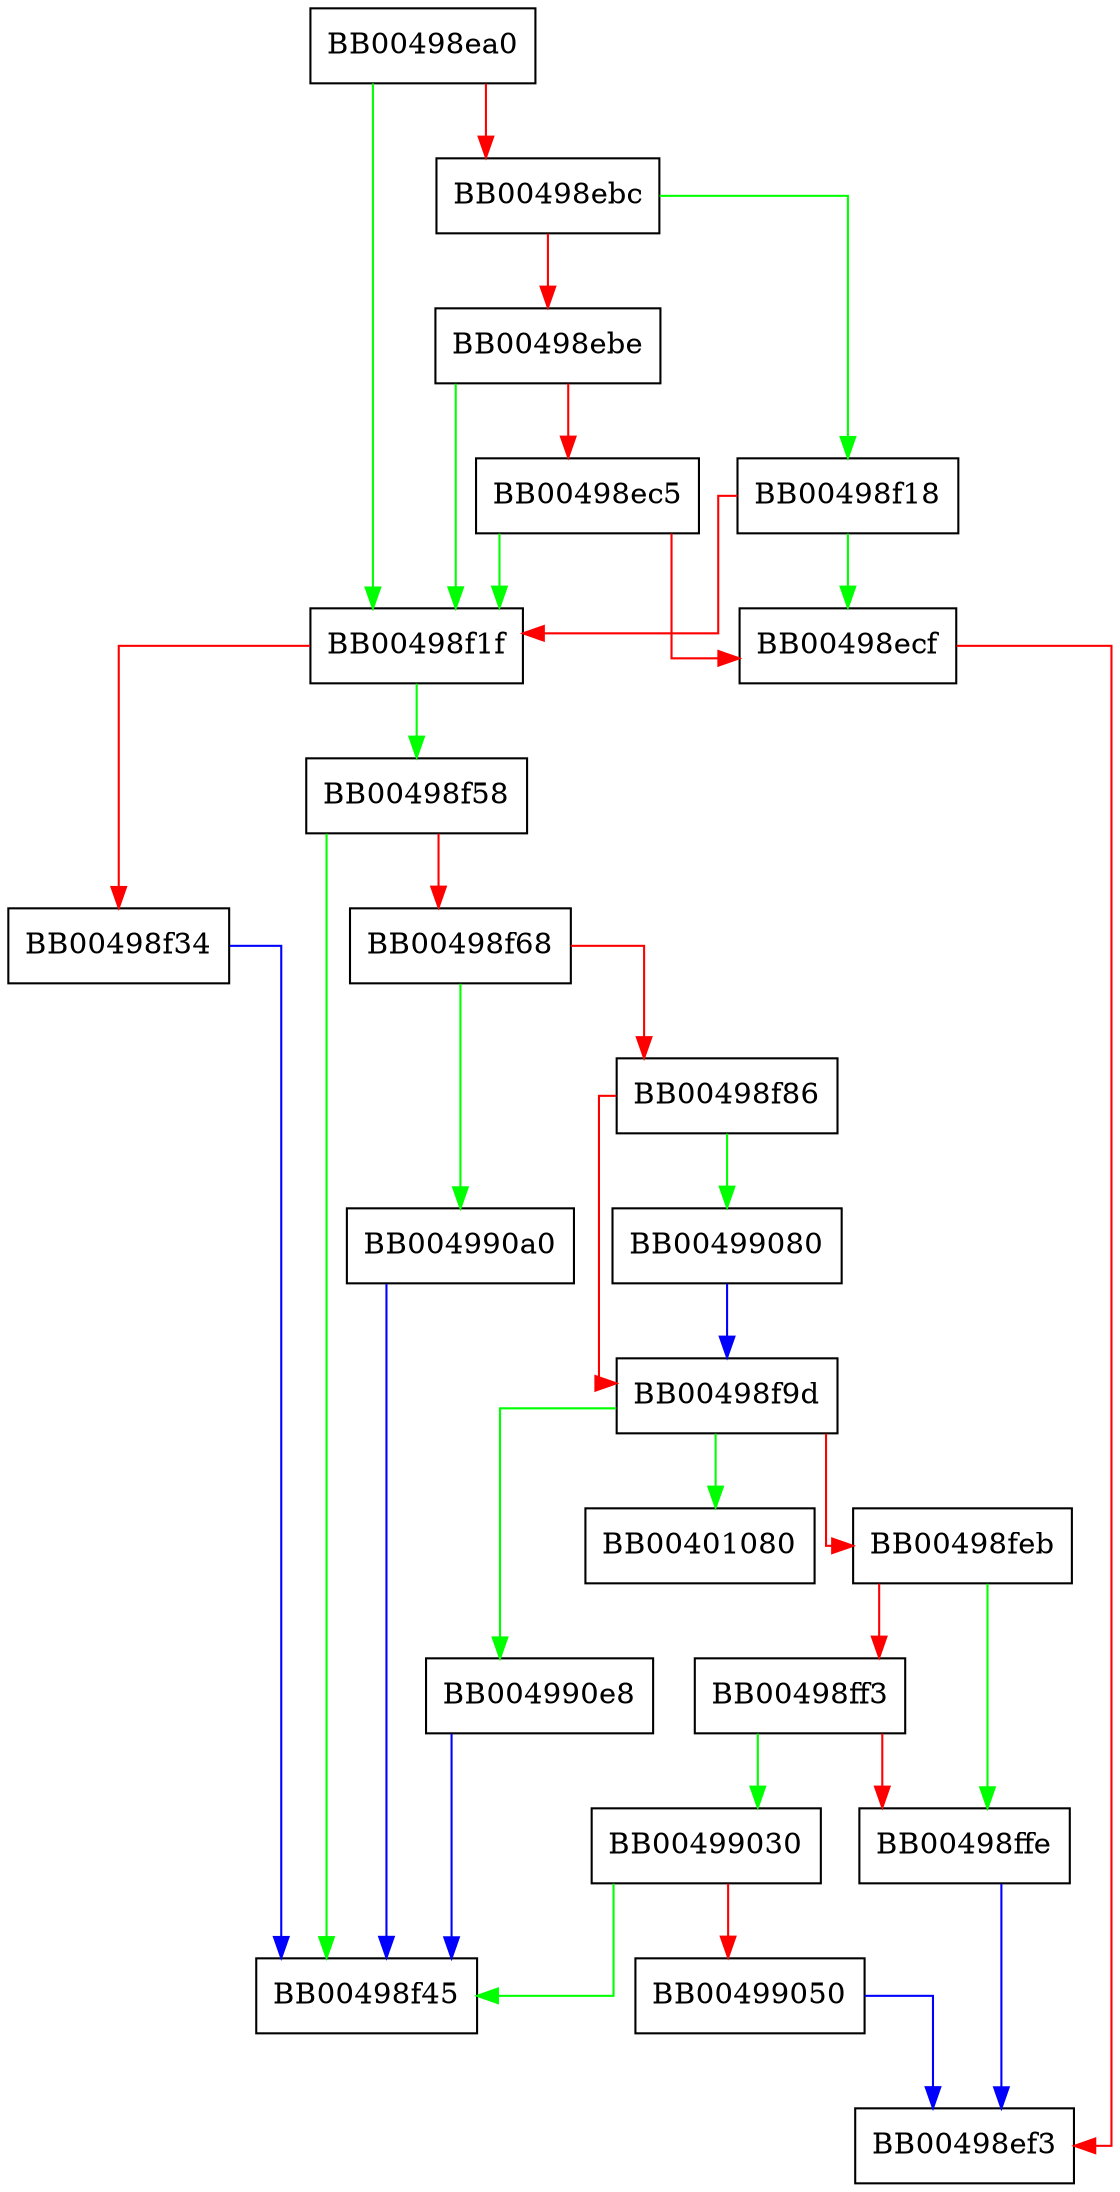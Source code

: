 digraph ssl_generate_session_id {
  node [shape="box"];
  graph [splines=ortho];
  BB00498ea0 -> BB00498f1f [color="green"];
  BB00498ea0 -> BB00498ebc [color="red"];
  BB00498ebc -> BB00498f18 [color="green"];
  BB00498ebc -> BB00498ebe [color="red"];
  BB00498ebe -> BB00498f1f [color="green"];
  BB00498ebe -> BB00498ec5 [color="red"];
  BB00498ec5 -> BB00498f1f [color="green"];
  BB00498ec5 -> BB00498ecf [color="red"];
  BB00498ecf -> BB00498ef3 [color="red"];
  BB00498f18 -> BB00498ecf [color="green"];
  BB00498f18 -> BB00498f1f [color="red"];
  BB00498f1f -> BB00498f58 [color="green"];
  BB00498f1f -> BB00498f34 [color="red"];
  BB00498f34 -> BB00498f45 [color="blue"];
  BB00498f58 -> BB00498f45 [color="green"];
  BB00498f58 -> BB00498f68 [color="red"];
  BB00498f68 -> BB004990a0 [color="green"];
  BB00498f68 -> BB00498f86 [color="red"];
  BB00498f86 -> BB00499080 [color="green"];
  BB00498f86 -> BB00498f9d [color="red"];
  BB00498f9d -> BB00401080 [color="green"];
  BB00498f9d -> BB004990e8 [color="green"];
  BB00498f9d -> BB00498feb [color="red"];
  BB00498feb -> BB00498ffe [color="green"];
  BB00498feb -> BB00498ff3 [color="red"];
  BB00498ff3 -> BB00499030 [color="green"];
  BB00498ff3 -> BB00498ffe [color="red"];
  BB00498ffe -> BB00498ef3 [color="blue"];
  BB00499030 -> BB00498f45 [color="green"];
  BB00499030 -> BB00499050 [color="red"];
  BB00499050 -> BB00498ef3 [color="blue"];
  BB00499080 -> BB00498f9d [color="blue"];
  BB004990a0 -> BB00498f45 [color="blue"];
  BB004990e8 -> BB00498f45 [color="blue"];
}